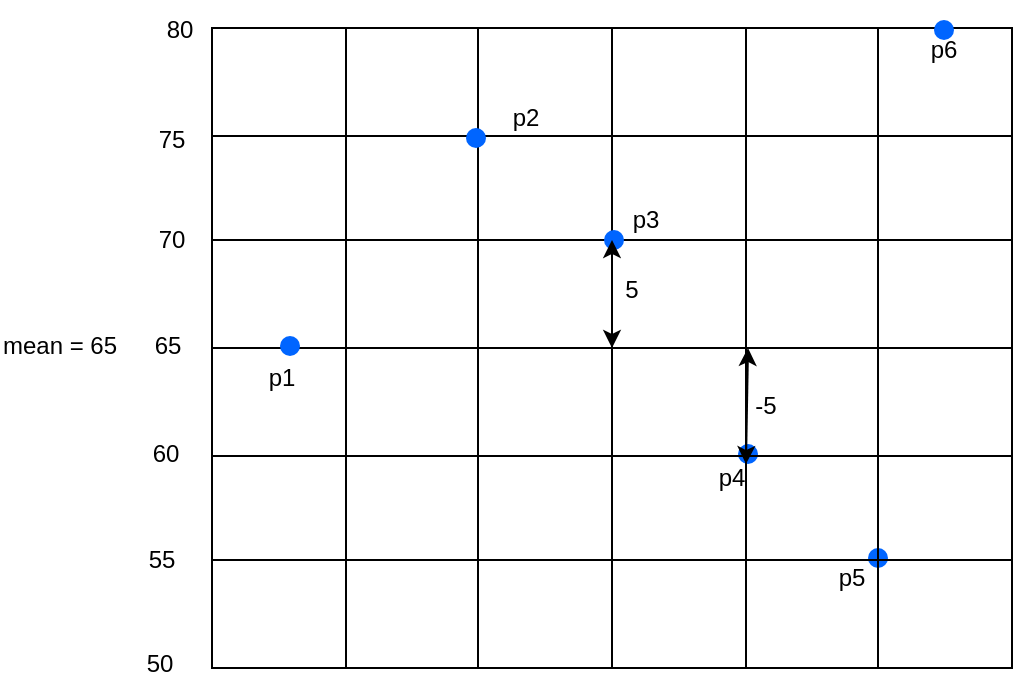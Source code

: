 <mxfile version="24.7.7">
  <diagram name="Page-1" id="GW_NH_uWbhmIjLpSf5wQ">
    <mxGraphModel dx="984" dy="575" grid="1" gridSize="10" guides="1" tooltips="1" connect="1" arrows="1" fold="1" page="1" pageScale="1" pageWidth="850" pageHeight="1100" math="0" shadow="0">
      <root>
        <mxCell id="0" />
        <mxCell id="1" parent="0" />
        <mxCell id="uu_pa1607YgZWATwTWHK-55" value="" style="childLayout=tableLayout;recursiveResize=0;shadow=0;fillColor=none;" vertex="1" parent="1">
          <mxGeometry x="160" y="240" width="200" height="160" as="geometry" />
        </mxCell>
        <mxCell id="uu_pa1607YgZWATwTWHK-56" value="" style="shape=tableRow;horizontal=0;startSize=0;swimlaneHead=0;swimlaneBody=0;top=0;left=0;bottom=0;right=0;dropTarget=0;collapsible=0;recursiveResize=0;expand=0;fontStyle=0;fillColor=none;strokeColor=inherit;" vertex="1" parent="uu_pa1607YgZWATwTWHK-55">
          <mxGeometry width="200" height="54" as="geometry" />
        </mxCell>
        <mxCell id="uu_pa1607YgZWATwTWHK-57" value="" style="connectable=0;recursiveResize=0;strokeColor=inherit;fillColor=none;align=center;whiteSpace=wrap;html=1;" vertex="1" parent="uu_pa1607YgZWATwTWHK-56">
          <mxGeometry width="67" height="54" as="geometry">
            <mxRectangle width="67" height="54" as="alternateBounds" />
          </mxGeometry>
        </mxCell>
        <mxCell id="uu_pa1607YgZWATwTWHK-58" value="" style="connectable=0;recursiveResize=0;strokeColor=inherit;fillColor=none;align=center;whiteSpace=wrap;html=1;" vertex="1" parent="uu_pa1607YgZWATwTWHK-56">
          <mxGeometry x="67" width="66" height="54" as="geometry">
            <mxRectangle width="66" height="54" as="alternateBounds" />
          </mxGeometry>
        </mxCell>
        <mxCell id="uu_pa1607YgZWATwTWHK-59" value="" style="connectable=0;recursiveResize=0;strokeColor=inherit;fillColor=none;align=center;whiteSpace=wrap;html=1;" vertex="1" parent="uu_pa1607YgZWATwTWHK-56">
          <mxGeometry x="133" width="67" height="54" as="geometry">
            <mxRectangle width="67" height="54" as="alternateBounds" />
          </mxGeometry>
        </mxCell>
        <mxCell id="uu_pa1607YgZWATwTWHK-60" style="shape=tableRow;horizontal=0;startSize=0;swimlaneHead=0;swimlaneBody=0;top=0;left=0;bottom=0;right=0;dropTarget=0;collapsible=0;recursiveResize=0;expand=0;fontStyle=0;fillColor=none;strokeColor=inherit;" vertex="1" parent="uu_pa1607YgZWATwTWHK-55">
          <mxGeometry y="54" width="200" height="52" as="geometry" />
        </mxCell>
        <mxCell id="uu_pa1607YgZWATwTWHK-61" value="" style="connectable=0;recursiveResize=0;strokeColor=inherit;fillColor=none;align=center;whiteSpace=wrap;html=1;" vertex="1" parent="uu_pa1607YgZWATwTWHK-60">
          <mxGeometry width="67" height="52" as="geometry">
            <mxRectangle width="67" height="52" as="alternateBounds" />
          </mxGeometry>
        </mxCell>
        <mxCell id="uu_pa1607YgZWATwTWHK-62" value="" style="connectable=0;recursiveResize=0;strokeColor=inherit;fillColor=none;align=center;whiteSpace=wrap;html=1;" vertex="1" parent="uu_pa1607YgZWATwTWHK-60">
          <mxGeometry x="67" width="66" height="52" as="geometry">
            <mxRectangle width="66" height="52" as="alternateBounds" />
          </mxGeometry>
        </mxCell>
        <mxCell id="uu_pa1607YgZWATwTWHK-63" value="" style="connectable=0;recursiveResize=0;strokeColor=inherit;fillColor=none;align=center;whiteSpace=wrap;html=1;" vertex="1" parent="uu_pa1607YgZWATwTWHK-60">
          <mxGeometry x="133" width="67" height="52" as="geometry">
            <mxRectangle width="67" height="52" as="alternateBounds" />
          </mxGeometry>
        </mxCell>
        <mxCell id="uu_pa1607YgZWATwTWHK-64" style="shape=tableRow;horizontal=0;startSize=0;swimlaneHead=0;swimlaneBody=0;top=0;left=0;bottom=0;right=0;dropTarget=0;collapsible=0;recursiveResize=0;expand=0;fontStyle=0;fillColor=none;strokeColor=inherit;" vertex="1" parent="uu_pa1607YgZWATwTWHK-55">
          <mxGeometry y="106" width="200" height="54" as="geometry" />
        </mxCell>
        <mxCell id="uu_pa1607YgZWATwTWHK-65" value="" style="connectable=0;recursiveResize=0;strokeColor=inherit;fillColor=none;align=center;whiteSpace=wrap;html=1;" vertex="1" parent="uu_pa1607YgZWATwTWHK-64">
          <mxGeometry width="67" height="54" as="geometry">
            <mxRectangle width="67" height="54" as="alternateBounds" />
          </mxGeometry>
        </mxCell>
        <mxCell id="uu_pa1607YgZWATwTWHK-66" value="" style="connectable=0;recursiveResize=0;strokeColor=inherit;fillColor=none;align=center;whiteSpace=wrap;html=1;" vertex="1" parent="uu_pa1607YgZWATwTWHK-64">
          <mxGeometry x="67" width="66" height="54" as="geometry">
            <mxRectangle width="66" height="54" as="alternateBounds" />
          </mxGeometry>
        </mxCell>
        <mxCell id="uu_pa1607YgZWATwTWHK-67" value="" style="connectable=0;recursiveResize=0;strokeColor=inherit;fillColor=none;align=center;whiteSpace=wrap;html=1;" vertex="1" parent="uu_pa1607YgZWATwTWHK-64">
          <mxGeometry x="133" width="67" height="54" as="geometry">
            <mxRectangle width="67" height="54" as="alternateBounds" />
          </mxGeometry>
        </mxCell>
        <mxCell id="uu_pa1607YgZWATwTWHK-29" value="" style="childLayout=tableLayout;recursiveResize=0;shadow=0;fillColor=none;" vertex="1" parent="1">
          <mxGeometry x="160" y="80" width="200" height="160" as="geometry" />
        </mxCell>
        <mxCell id="uu_pa1607YgZWATwTWHK-30" value="" style="shape=tableRow;horizontal=0;startSize=0;swimlaneHead=0;swimlaneBody=0;top=0;left=0;bottom=0;right=0;dropTarget=0;collapsible=0;recursiveResize=0;expand=0;fontStyle=0;fillColor=none;strokeColor=inherit;" vertex="1" parent="uu_pa1607YgZWATwTWHK-29">
          <mxGeometry width="200" height="54" as="geometry" />
        </mxCell>
        <mxCell id="uu_pa1607YgZWATwTWHK-31" value="" style="connectable=0;recursiveResize=0;strokeColor=inherit;fillColor=none;align=center;whiteSpace=wrap;html=1;" vertex="1" parent="uu_pa1607YgZWATwTWHK-30">
          <mxGeometry width="67" height="54" as="geometry">
            <mxRectangle width="67" height="54" as="alternateBounds" />
          </mxGeometry>
        </mxCell>
        <mxCell id="uu_pa1607YgZWATwTWHK-32" value="" style="connectable=0;recursiveResize=0;strokeColor=inherit;fillColor=none;align=center;whiteSpace=wrap;html=1;" vertex="1" parent="uu_pa1607YgZWATwTWHK-30">
          <mxGeometry x="67" width="66" height="54" as="geometry">
            <mxRectangle width="66" height="54" as="alternateBounds" />
          </mxGeometry>
        </mxCell>
        <mxCell id="uu_pa1607YgZWATwTWHK-33" value="" style="connectable=0;recursiveResize=0;strokeColor=inherit;fillColor=none;align=center;whiteSpace=wrap;html=1;" vertex="1" parent="uu_pa1607YgZWATwTWHK-30">
          <mxGeometry x="133" width="67" height="54" as="geometry">
            <mxRectangle width="67" height="54" as="alternateBounds" />
          </mxGeometry>
        </mxCell>
        <mxCell id="uu_pa1607YgZWATwTWHK-34" style="shape=tableRow;horizontal=0;startSize=0;swimlaneHead=0;swimlaneBody=0;top=0;left=0;bottom=0;right=0;dropTarget=0;collapsible=0;recursiveResize=0;expand=0;fontStyle=0;fillColor=none;strokeColor=inherit;" vertex="1" parent="uu_pa1607YgZWATwTWHK-29">
          <mxGeometry y="54" width="200" height="52" as="geometry" />
        </mxCell>
        <mxCell id="uu_pa1607YgZWATwTWHK-35" value="" style="connectable=0;recursiveResize=0;strokeColor=inherit;fillColor=none;align=center;whiteSpace=wrap;html=1;" vertex="1" parent="uu_pa1607YgZWATwTWHK-34">
          <mxGeometry width="67" height="52" as="geometry">
            <mxRectangle width="67" height="52" as="alternateBounds" />
          </mxGeometry>
        </mxCell>
        <mxCell id="uu_pa1607YgZWATwTWHK-36" value="" style="connectable=0;recursiveResize=0;strokeColor=inherit;fillColor=none;align=center;whiteSpace=wrap;html=1;" vertex="1" parent="uu_pa1607YgZWATwTWHK-34">
          <mxGeometry x="67" width="66" height="52" as="geometry">
            <mxRectangle width="66" height="52" as="alternateBounds" />
          </mxGeometry>
        </mxCell>
        <mxCell id="uu_pa1607YgZWATwTWHK-37" value="&amp;nbsp;" style="connectable=0;recursiveResize=0;strokeColor=inherit;fillColor=none;align=center;whiteSpace=wrap;html=1;" vertex="1" parent="uu_pa1607YgZWATwTWHK-34">
          <mxGeometry x="133" width="67" height="52" as="geometry">
            <mxRectangle width="67" height="52" as="alternateBounds" />
          </mxGeometry>
        </mxCell>
        <mxCell id="uu_pa1607YgZWATwTWHK-38" style="shape=tableRow;horizontal=0;startSize=0;swimlaneHead=0;swimlaneBody=0;top=0;left=0;bottom=0;right=0;dropTarget=0;collapsible=0;recursiveResize=0;expand=0;fontStyle=0;fillColor=none;strokeColor=inherit;" vertex="1" parent="uu_pa1607YgZWATwTWHK-29">
          <mxGeometry y="106" width="200" height="54" as="geometry" />
        </mxCell>
        <mxCell id="uu_pa1607YgZWATwTWHK-39" value="" style="connectable=0;recursiveResize=0;strokeColor=inherit;fillColor=none;align=center;whiteSpace=wrap;html=1;" vertex="1" parent="uu_pa1607YgZWATwTWHK-38">
          <mxGeometry width="67" height="54" as="geometry">
            <mxRectangle width="67" height="54" as="alternateBounds" />
          </mxGeometry>
        </mxCell>
        <mxCell id="uu_pa1607YgZWATwTWHK-40" value="" style="connectable=0;recursiveResize=0;strokeColor=inherit;fillColor=none;align=center;whiteSpace=wrap;html=1;" vertex="1" parent="uu_pa1607YgZWATwTWHK-38">
          <mxGeometry x="67" width="66" height="54" as="geometry">
            <mxRectangle width="66" height="54" as="alternateBounds" />
          </mxGeometry>
        </mxCell>
        <mxCell id="uu_pa1607YgZWATwTWHK-41" value="" style="connectable=0;recursiveResize=0;strokeColor=inherit;fillColor=none;align=center;whiteSpace=wrap;html=1;" vertex="1" parent="uu_pa1607YgZWATwTWHK-38">
          <mxGeometry x="133" width="67" height="54" as="geometry">
            <mxRectangle width="67" height="54" as="alternateBounds" />
          </mxGeometry>
        </mxCell>
        <mxCell id="uu_pa1607YgZWATwTWHK-42" value="" style="childLayout=tableLayout;recursiveResize=0;shadow=0;fillColor=none;" vertex="1" parent="1">
          <mxGeometry x="360" y="80" width="200" height="160" as="geometry" />
        </mxCell>
        <mxCell id="uu_pa1607YgZWATwTWHK-43" value="" style="shape=tableRow;horizontal=0;startSize=0;swimlaneHead=0;swimlaneBody=0;top=0;left=0;bottom=0;right=0;dropTarget=0;collapsible=0;recursiveResize=0;expand=0;fontStyle=0;fillColor=none;strokeColor=inherit;" vertex="1" parent="uu_pa1607YgZWATwTWHK-42">
          <mxGeometry width="200" height="54" as="geometry" />
        </mxCell>
        <mxCell id="uu_pa1607YgZWATwTWHK-44" value="" style="connectable=0;recursiveResize=0;strokeColor=inherit;fillColor=none;align=center;whiteSpace=wrap;html=1;" vertex="1" parent="uu_pa1607YgZWATwTWHK-43">
          <mxGeometry width="67" height="54" as="geometry">
            <mxRectangle width="67" height="54" as="alternateBounds" />
          </mxGeometry>
        </mxCell>
        <mxCell id="uu_pa1607YgZWATwTWHK-45" value="" style="connectable=0;recursiveResize=0;strokeColor=inherit;fillColor=none;align=center;whiteSpace=wrap;html=1;" vertex="1" parent="uu_pa1607YgZWATwTWHK-43">
          <mxGeometry x="67" width="66" height="54" as="geometry">
            <mxRectangle width="66" height="54" as="alternateBounds" />
          </mxGeometry>
        </mxCell>
        <mxCell id="uu_pa1607YgZWATwTWHK-46" value="" style="connectable=0;recursiveResize=0;strokeColor=inherit;fillColor=none;align=center;whiteSpace=wrap;html=1;" vertex="1" parent="uu_pa1607YgZWATwTWHK-43">
          <mxGeometry x="133" width="67" height="54" as="geometry">
            <mxRectangle width="67" height="54" as="alternateBounds" />
          </mxGeometry>
        </mxCell>
        <mxCell id="uu_pa1607YgZWATwTWHK-47" style="shape=tableRow;horizontal=0;startSize=0;swimlaneHead=0;swimlaneBody=0;top=0;left=0;bottom=0;right=0;dropTarget=0;collapsible=0;recursiveResize=0;expand=0;fontStyle=0;fillColor=none;strokeColor=inherit;" vertex="1" parent="uu_pa1607YgZWATwTWHK-42">
          <mxGeometry y="54" width="200" height="52" as="geometry" />
        </mxCell>
        <mxCell id="uu_pa1607YgZWATwTWHK-48" value="" style="connectable=0;recursiveResize=0;strokeColor=inherit;fillColor=none;align=center;whiteSpace=wrap;html=1;" vertex="1" parent="uu_pa1607YgZWATwTWHK-47">
          <mxGeometry width="67" height="52" as="geometry">
            <mxRectangle width="67" height="52" as="alternateBounds" />
          </mxGeometry>
        </mxCell>
        <mxCell id="uu_pa1607YgZWATwTWHK-49" value="" style="connectable=0;recursiveResize=0;strokeColor=inherit;fillColor=none;align=center;whiteSpace=wrap;html=1;" vertex="1" parent="uu_pa1607YgZWATwTWHK-47">
          <mxGeometry x="67" width="66" height="52" as="geometry">
            <mxRectangle width="66" height="52" as="alternateBounds" />
          </mxGeometry>
        </mxCell>
        <mxCell id="uu_pa1607YgZWATwTWHK-50" value="" style="connectable=0;recursiveResize=0;strokeColor=inherit;fillColor=none;align=center;whiteSpace=wrap;html=1;" vertex="1" parent="uu_pa1607YgZWATwTWHK-47">
          <mxGeometry x="133" width="67" height="52" as="geometry">
            <mxRectangle width="67" height="52" as="alternateBounds" />
          </mxGeometry>
        </mxCell>
        <mxCell id="uu_pa1607YgZWATwTWHK-51" style="shape=tableRow;horizontal=0;startSize=0;swimlaneHead=0;swimlaneBody=0;top=0;left=0;bottom=0;right=0;dropTarget=0;collapsible=0;recursiveResize=0;expand=0;fontStyle=0;fillColor=none;strokeColor=inherit;" vertex="1" parent="uu_pa1607YgZWATwTWHK-42">
          <mxGeometry y="106" width="200" height="54" as="geometry" />
        </mxCell>
        <mxCell id="uu_pa1607YgZWATwTWHK-52" value="" style="connectable=0;recursiveResize=0;strokeColor=inherit;fillColor=none;align=center;whiteSpace=wrap;html=1;" vertex="1" parent="uu_pa1607YgZWATwTWHK-51">
          <mxGeometry width="67" height="54" as="geometry">
            <mxRectangle width="67" height="54" as="alternateBounds" />
          </mxGeometry>
        </mxCell>
        <mxCell id="uu_pa1607YgZWATwTWHK-53" value="" style="connectable=0;recursiveResize=0;strokeColor=inherit;fillColor=none;align=center;whiteSpace=wrap;html=1;" vertex="1" parent="uu_pa1607YgZWATwTWHK-51">
          <mxGeometry x="67" width="66" height="54" as="geometry">
            <mxRectangle width="66" height="54" as="alternateBounds" />
          </mxGeometry>
        </mxCell>
        <mxCell id="uu_pa1607YgZWATwTWHK-54" value="" style="connectable=0;recursiveResize=0;strokeColor=inherit;fillColor=none;align=center;whiteSpace=wrap;html=1;" vertex="1" parent="uu_pa1607YgZWATwTWHK-51">
          <mxGeometry x="133" width="67" height="54" as="geometry">
            <mxRectangle width="67" height="54" as="alternateBounds" />
          </mxGeometry>
        </mxCell>
        <mxCell id="uu_pa1607YgZWATwTWHK-9" value="" style="shape=ellipse;fillColor=#0065FF;strokeColor=none;html=1;sketch=0;" vertex="1" parent="1">
          <mxGeometry x="287" y="130" width="10" height="10" as="geometry" />
        </mxCell>
        <mxCell id="uu_pa1607YgZWATwTWHK-10" value="" style="shape=ellipse;fillColor=#0065FF;strokeColor=none;html=1;sketch=0;" vertex="1" parent="1">
          <mxGeometry x="194" y="234" width="10" height="10" as="geometry" />
        </mxCell>
        <mxCell id="uu_pa1607YgZWATwTWHK-82" value="" style="shape=ellipse;fillColor=#0065FF;strokeColor=none;html=1;sketch=0;" vertex="1" parent="1">
          <mxGeometry x="356" y="181" width="10" height="10" as="geometry" />
        </mxCell>
        <mxCell id="uu_pa1607YgZWATwTWHK-83" value="" style="shape=ellipse;fillColor=#0065FF;strokeColor=none;html=1;sketch=0;" vertex="1" parent="1">
          <mxGeometry x="423" y="288" width="10" height="10" as="geometry" />
        </mxCell>
        <mxCell id="uu_pa1607YgZWATwTWHK-84" value="" style="shape=ellipse;fillColor=#0065FF;strokeColor=none;html=1;sketch=0;" vertex="1" parent="1">
          <mxGeometry x="521" y="76" width="10" height="10" as="geometry" />
        </mxCell>
        <mxCell id="uu_pa1607YgZWATwTWHK-85" value="" style="shape=ellipse;fillColor=#0065FF;strokeColor=none;html=1;sketch=0;" vertex="1" parent="1">
          <mxGeometry x="488" y="340" width="10" height="10" as="geometry" />
        </mxCell>
        <mxCell id="uu_pa1607YgZWATwTWHK-86" value="" style="childLayout=tableLayout;recursiveResize=0;shadow=0;fillColor=none;" vertex="1" parent="1">
          <mxGeometry x="360" y="240" width="200" height="160" as="geometry" />
        </mxCell>
        <mxCell id="uu_pa1607YgZWATwTWHK-87" value="" style="shape=tableRow;horizontal=0;startSize=0;swimlaneHead=0;swimlaneBody=0;top=0;left=0;bottom=0;right=0;dropTarget=0;collapsible=0;recursiveResize=0;expand=0;fontStyle=0;fillColor=none;strokeColor=inherit;" vertex="1" parent="uu_pa1607YgZWATwTWHK-86">
          <mxGeometry width="200" height="54" as="geometry" />
        </mxCell>
        <mxCell id="uu_pa1607YgZWATwTWHK-88" value="" style="connectable=0;recursiveResize=0;strokeColor=inherit;fillColor=none;align=center;whiteSpace=wrap;html=1;" vertex="1" parent="uu_pa1607YgZWATwTWHK-87">
          <mxGeometry width="67" height="54" as="geometry">
            <mxRectangle width="67" height="54" as="alternateBounds" />
          </mxGeometry>
        </mxCell>
        <mxCell id="uu_pa1607YgZWATwTWHK-89" value="" style="connectable=0;recursiveResize=0;strokeColor=inherit;fillColor=none;align=center;whiteSpace=wrap;html=1;" vertex="1" parent="uu_pa1607YgZWATwTWHK-87">
          <mxGeometry x="67" width="66" height="54" as="geometry">
            <mxRectangle width="66" height="54" as="alternateBounds" />
          </mxGeometry>
        </mxCell>
        <mxCell id="uu_pa1607YgZWATwTWHK-90" value="" style="connectable=0;recursiveResize=0;strokeColor=inherit;fillColor=none;align=center;whiteSpace=wrap;html=1;" vertex="1" parent="uu_pa1607YgZWATwTWHK-87">
          <mxGeometry x="133" width="67" height="54" as="geometry">
            <mxRectangle width="67" height="54" as="alternateBounds" />
          </mxGeometry>
        </mxCell>
        <mxCell id="uu_pa1607YgZWATwTWHK-91" style="shape=tableRow;horizontal=0;startSize=0;swimlaneHead=0;swimlaneBody=0;top=0;left=0;bottom=0;right=0;dropTarget=0;collapsible=0;recursiveResize=0;expand=0;fontStyle=0;fillColor=none;strokeColor=inherit;" vertex="1" parent="uu_pa1607YgZWATwTWHK-86">
          <mxGeometry y="54" width="200" height="52" as="geometry" />
        </mxCell>
        <mxCell id="uu_pa1607YgZWATwTWHK-92" value="" style="connectable=0;recursiveResize=0;strokeColor=inherit;fillColor=none;align=center;whiteSpace=wrap;html=1;" vertex="1" parent="uu_pa1607YgZWATwTWHK-91">
          <mxGeometry width="67" height="52" as="geometry">
            <mxRectangle width="67" height="52" as="alternateBounds" />
          </mxGeometry>
        </mxCell>
        <mxCell id="uu_pa1607YgZWATwTWHK-93" value="" style="connectable=0;recursiveResize=0;strokeColor=inherit;fillColor=none;align=center;whiteSpace=wrap;html=1;" vertex="1" parent="uu_pa1607YgZWATwTWHK-91">
          <mxGeometry x="67" width="66" height="52" as="geometry">
            <mxRectangle width="66" height="52" as="alternateBounds" />
          </mxGeometry>
        </mxCell>
        <mxCell id="uu_pa1607YgZWATwTWHK-94" value="" style="connectable=0;recursiveResize=0;strokeColor=inherit;fillColor=none;align=center;whiteSpace=wrap;html=1;" vertex="1" parent="uu_pa1607YgZWATwTWHK-91">
          <mxGeometry x="133" width="67" height="52" as="geometry">
            <mxRectangle width="67" height="52" as="alternateBounds" />
          </mxGeometry>
        </mxCell>
        <mxCell id="uu_pa1607YgZWATwTWHK-95" style="shape=tableRow;horizontal=0;startSize=0;swimlaneHead=0;swimlaneBody=0;top=0;left=0;bottom=0;right=0;dropTarget=0;collapsible=0;recursiveResize=0;expand=0;fontStyle=0;fillColor=none;strokeColor=inherit;" vertex="1" parent="uu_pa1607YgZWATwTWHK-86">
          <mxGeometry y="106" width="200" height="54" as="geometry" />
        </mxCell>
        <mxCell id="uu_pa1607YgZWATwTWHK-96" value="" style="connectable=0;recursiveResize=0;strokeColor=inherit;fillColor=none;align=center;whiteSpace=wrap;html=1;" vertex="1" parent="uu_pa1607YgZWATwTWHK-95">
          <mxGeometry width="67" height="54" as="geometry">
            <mxRectangle width="67" height="54" as="alternateBounds" />
          </mxGeometry>
        </mxCell>
        <mxCell id="uu_pa1607YgZWATwTWHK-97" value="" style="connectable=0;recursiveResize=0;strokeColor=inherit;fillColor=none;align=center;whiteSpace=wrap;html=1;" vertex="1" parent="uu_pa1607YgZWATwTWHK-95">
          <mxGeometry x="67" width="66" height="54" as="geometry">
            <mxRectangle width="66" height="54" as="alternateBounds" />
          </mxGeometry>
        </mxCell>
        <mxCell id="uu_pa1607YgZWATwTWHK-98" value="" style="connectable=0;recursiveResize=0;strokeColor=inherit;fillColor=none;align=center;whiteSpace=wrap;html=1;" vertex="1" parent="uu_pa1607YgZWATwTWHK-95">
          <mxGeometry x="133" width="67" height="54" as="geometry">
            <mxRectangle width="67" height="54" as="alternateBounds" />
          </mxGeometry>
        </mxCell>
        <mxCell id="uu_pa1607YgZWATwTWHK-99" value="mean = 65" style="text;html=1;align=center;verticalAlign=middle;whiteSpace=wrap;rounded=0;" vertex="1" parent="1">
          <mxGeometry x="54" y="224" width="60" height="30" as="geometry" />
        </mxCell>
        <mxCell id="uu_pa1607YgZWATwTWHK-100" value="65" style="text;html=1;align=center;verticalAlign=middle;whiteSpace=wrap;rounded=0;" vertex="1" parent="1">
          <mxGeometry x="108" y="224" width="60" height="30" as="geometry" />
        </mxCell>
        <mxCell id="uu_pa1607YgZWATwTWHK-101" value="70" style="text;html=1;align=center;verticalAlign=middle;whiteSpace=wrap;rounded=0;" vertex="1" parent="1">
          <mxGeometry x="110" y="171" width="60" height="30" as="geometry" />
        </mxCell>
        <mxCell id="uu_pa1607YgZWATwTWHK-102" value="75" style="text;html=1;align=center;verticalAlign=middle;whiteSpace=wrap;rounded=0;" vertex="1" parent="1">
          <mxGeometry x="110" y="121" width="60" height="30" as="geometry" />
        </mxCell>
        <mxCell id="uu_pa1607YgZWATwTWHK-103" value="80" style="text;html=1;align=center;verticalAlign=middle;whiteSpace=wrap;rounded=0;" vertex="1" parent="1">
          <mxGeometry x="114" y="66" width="60" height="30" as="geometry" />
        </mxCell>
        <mxCell id="uu_pa1607YgZWATwTWHK-104" value="60" style="text;html=1;align=center;verticalAlign=middle;whiteSpace=wrap;rounded=0;" vertex="1" parent="1">
          <mxGeometry x="107" y="278" width="60" height="30" as="geometry" />
        </mxCell>
        <mxCell id="uu_pa1607YgZWATwTWHK-105" value="55" style="text;html=1;align=center;verticalAlign=middle;whiteSpace=wrap;rounded=0;" vertex="1" parent="1">
          <mxGeometry x="105" y="331" width="60" height="30" as="geometry" />
        </mxCell>
        <mxCell id="uu_pa1607YgZWATwTWHK-106" value="50" style="text;html=1;align=center;verticalAlign=middle;whiteSpace=wrap;rounded=0;" vertex="1" parent="1">
          <mxGeometry x="104" y="383" width="60" height="30" as="geometry" />
        </mxCell>
        <mxCell id="uu_pa1607YgZWATwTWHK-107" value="" style="endArrow=classic;startArrow=classic;html=1;rounded=0;entryX=1;entryY=0;entryDx=0;entryDy=0;exitX=1;exitY=0;exitDx=0;exitDy=0;" edge="1" parent="1" source="uu_pa1607YgZWATwTWHK-56" target="uu_pa1607YgZWATwTWHK-38">
          <mxGeometry width="50" height="50" relative="1" as="geometry">
            <mxPoint x="390" y="330" as="sourcePoint" />
            <mxPoint x="440" y="280" as="targetPoint" />
          </mxGeometry>
        </mxCell>
        <mxCell id="uu_pa1607YgZWATwTWHK-108" value="5" style="text;html=1;align=center;verticalAlign=middle;whiteSpace=wrap;rounded=0;" vertex="1" parent="1">
          <mxGeometry x="340" y="196" width="60" height="30" as="geometry" />
        </mxCell>
        <mxCell id="uu_pa1607YgZWATwTWHK-115" value="" style="endArrow=classic;startArrow=classic;html=1;rounded=0;entryX=0.34;entryY=1;entryDx=0;entryDy=0;entryPerimeter=0;exitX=0.335;exitY=0.077;exitDx=0;exitDy=0;exitPerimeter=0;" edge="1" parent="1" source="uu_pa1607YgZWATwTWHK-91" target="uu_pa1607YgZWATwTWHK-51">
          <mxGeometry width="50" height="50" relative="1" as="geometry">
            <mxPoint x="390" y="330" as="sourcePoint" />
            <mxPoint x="440" y="280" as="targetPoint" />
          </mxGeometry>
        </mxCell>
        <mxCell id="uu_pa1607YgZWATwTWHK-116" value="-5" style="text;html=1;align=center;verticalAlign=middle;whiteSpace=wrap;rounded=0;" vertex="1" parent="1">
          <mxGeometry x="407" y="254" width="60" height="30" as="geometry" />
        </mxCell>
        <mxCell id="uu_pa1607YgZWATwTWHK-117" value="p1" style="text;html=1;align=center;verticalAlign=middle;whiteSpace=wrap;rounded=0;" vertex="1" parent="1">
          <mxGeometry x="165" y="240" width="60" height="30" as="geometry" />
        </mxCell>
        <mxCell id="uu_pa1607YgZWATwTWHK-118" value="p4" style="text;html=1;align=center;verticalAlign=middle;whiteSpace=wrap;rounded=0;" vertex="1" parent="1">
          <mxGeometry x="390" y="290" width="60" height="30" as="geometry" />
        </mxCell>
        <mxCell id="uu_pa1607YgZWATwTWHK-119" value="p2" style="text;html=1;align=center;verticalAlign=middle;whiteSpace=wrap;rounded=0;" vertex="1" parent="1">
          <mxGeometry x="287" y="110" width="60" height="30" as="geometry" />
        </mxCell>
        <mxCell id="uu_pa1607YgZWATwTWHK-120" value="p3" style="text;html=1;align=center;verticalAlign=middle;whiteSpace=wrap;rounded=0;" vertex="1" parent="1">
          <mxGeometry x="347" y="161" width="60" height="30" as="geometry" />
        </mxCell>
        <mxCell id="uu_pa1607YgZWATwTWHK-121" value="p5" style="text;html=1;align=center;verticalAlign=middle;whiteSpace=wrap;rounded=0;" vertex="1" parent="1">
          <mxGeometry x="450" y="340" width="60" height="30" as="geometry" />
        </mxCell>
        <mxCell id="uu_pa1607YgZWATwTWHK-122" value="p6" style="text;html=1;align=center;verticalAlign=middle;whiteSpace=wrap;rounded=0;" vertex="1" parent="1">
          <mxGeometry x="496" y="76" width="60" height="30" as="geometry" />
        </mxCell>
      </root>
    </mxGraphModel>
  </diagram>
</mxfile>
